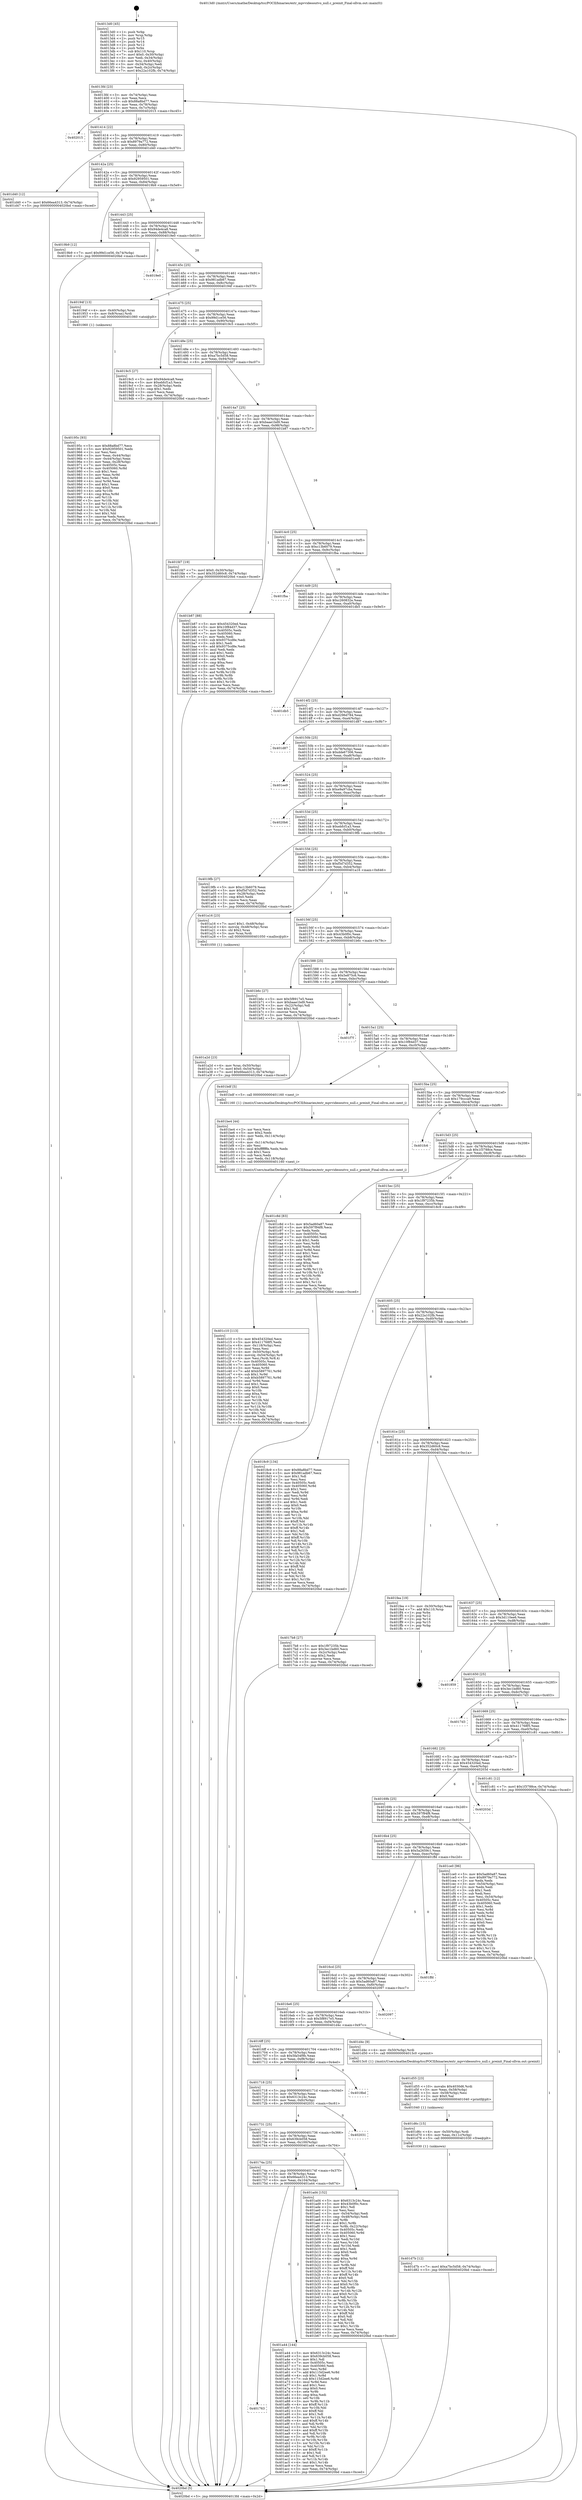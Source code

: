 digraph "0x4013d0" {
  label = "0x4013d0 (/mnt/c/Users/mathe/Desktop/tcc/POCII/binaries/extr_mpvvideooutvo_null.c_preinit_Final-ollvm.out::main(0))"
  labelloc = "t"
  node[shape=record]

  Entry [label="",width=0.3,height=0.3,shape=circle,fillcolor=black,style=filled]
  "0x4013fd" [label="{
     0x4013fd [23]\l
     | [instrs]\l
     &nbsp;&nbsp;0x4013fd \<+3\>: mov -0x74(%rbp),%eax\l
     &nbsp;&nbsp;0x401400 \<+2\>: mov %eax,%ecx\l
     &nbsp;&nbsp;0x401402 \<+6\>: sub $0x88a8bd77,%ecx\l
     &nbsp;&nbsp;0x401408 \<+3\>: mov %eax,-0x78(%rbp)\l
     &nbsp;&nbsp;0x40140b \<+3\>: mov %ecx,-0x7c(%rbp)\l
     &nbsp;&nbsp;0x40140e \<+6\>: je 0000000000402015 \<main+0xc45\>\l
  }"]
  "0x402015" [label="{
     0x402015\l
  }", style=dashed]
  "0x401414" [label="{
     0x401414 [22]\l
     | [instrs]\l
     &nbsp;&nbsp;0x401414 \<+5\>: jmp 0000000000401419 \<main+0x49\>\l
     &nbsp;&nbsp;0x401419 \<+3\>: mov -0x78(%rbp),%eax\l
     &nbsp;&nbsp;0x40141c \<+5\>: sub $0x8979a772,%eax\l
     &nbsp;&nbsp;0x401421 \<+3\>: mov %eax,-0x80(%rbp)\l
     &nbsp;&nbsp;0x401424 \<+6\>: je 0000000000401d40 \<main+0x970\>\l
  }"]
  Exit [label="",width=0.3,height=0.3,shape=circle,fillcolor=black,style=filled,peripheries=2]
  "0x401d40" [label="{
     0x401d40 [12]\l
     | [instrs]\l
     &nbsp;&nbsp;0x401d40 \<+7\>: movl $0x66ea4313,-0x74(%rbp)\l
     &nbsp;&nbsp;0x401d47 \<+5\>: jmp 00000000004020bd \<main+0xced\>\l
  }"]
  "0x40142a" [label="{
     0x40142a [25]\l
     | [instrs]\l
     &nbsp;&nbsp;0x40142a \<+5\>: jmp 000000000040142f \<main+0x5f\>\l
     &nbsp;&nbsp;0x40142f \<+3\>: mov -0x78(%rbp),%eax\l
     &nbsp;&nbsp;0x401432 \<+5\>: sub $0x92959501,%eax\l
     &nbsp;&nbsp;0x401437 \<+6\>: mov %eax,-0x84(%rbp)\l
     &nbsp;&nbsp;0x40143d \<+6\>: je 00000000004019b9 \<main+0x5e9\>\l
  }"]
  "0x401d7b" [label="{
     0x401d7b [12]\l
     | [instrs]\l
     &nbsp;&nbsp;0x401d7b \<+7\>: movl $0xa7bc5d58,-0x74(%rbp)\l
     &nbsp;&nbsp;0x401d82 \<+5\>: jmp 00000000004020bd \<main+0xced\>\l
  }"]
  "0x4019b9" [label="{
     0x4019b9 [12]\l
     | [instrs]\l
     &nbsp;&nbsp;0x4019b9 \<+7\>: movl $0x99d1ce56,-0x74(%rbp)\l
     &nbsp;&nbsp;0x4019c0 \<+5\>: jmp 00000000004020bd \<main+0xced\>\l
  }"]
  "0x401443" [label="{
     0x401443 [25]\l
     | [instrs]\l
     &nbsp;&nbsp;0x401443 \<+5\>: jmp 0000000000401448 \<main+0x78\>\l
     &nbsp;&nbsp;0x401448 \<+3\>: mov -0x78(%rbp),%eax\l
     &nbsp;&nbsp;0x40144b \<+5\>: sub $0x94de4ca8,%eax\l
     &nbsp;&nbsp;0x401450 \<+6\>: mov %eax,-0x88(%rbp)\l
     &nbsp;&nbsp;0x401456 \<+6\>: je 00000000004019e0 \<main+0x610\>\l
  }"]
  "0x401d6c" [label="{
     0x401d6c [15]\l
     | [instrs]\l
     &nbsp;&nbsp;0x401d6c \<+4\>: mov -0x50(%rbp),%rdi\l
     &nbsp;&nbsp;0x401d70 \<+6\>: mov %eax,-0x11c(%rbp)\l
     &nbsp;&nbsp;0x401d76 \<+5\>: call 0000000000401030 \<free@plt\>\l
     | [calls]\l
     &nbsp;&nbsp;0x401030 \{1\} (unknown)\l
  }"]
  "0x4019e0" [label="{
     0x4019e0\l
  }", style=dashed]
  "0x40145c" [label="{
     0x40145c [25]\l
     | [instrs]\l
     &nbsp;&nbsp;0x40145c \<+5\>: jmp 0000000000401461 \<main+0x91\>\l
     &nbsp;&nbsp;0x401461 \<+3\>: mov -0x78(%rbp),%eax\l
     &nbsp;&nbsp;0x401464 \<+5\>: sub $0x981adb67,%eax\l
     &nbsp;&nbsp;0x401469 \<+6\>: mov %eax,-0x8c(%rbp)\l
     &nbsp;&nbsp;0x40146f \<+6\>: je 000000000040194f \<main+0x57f\>\l
  }"]
  "0x401d55" [label="{
     0x401d55 [23]\l
     | [instrs]\l
     &nbsp;&nbsp;0x401d55 \<+10\>: movabs $0x4030d6,%rdi\l
     &nbsp;&nbsp;0x401d5f \<+3\>: mov %eax,-0x58(%rbp)\l
     &nbsp;&nbsp;0x401d62 \<+3\>: mov -0x58(%rbp),%esi\l
     &nbsp;&nbsp;0x401d65 \<+2\>: mov $0x0,%al\l
     &nbsp;&nbsp;0x401d67 \<+5\>: call 0000000000401040 \<printf@plt\>\l
     | [calls]\l
     &nbsp;&nbsp;0x401040 \{1\} (unknown)\l
  }"]
  "0x40194f" [label="{
     0x40194f [13]\l
     | [instrs]\l
     &nbsp;&nbsp;0x40194f \<+4\>: mov -0x40(%rbp),%rax\l
     &nbsp;&nbsp;0x401953 \<+4\>: mov 0x8(%rax),%rdi\l
     &nbsp;&nbsp;0x401957 \<+5\>: call 0000000000401060 \<atoi@plt\>\l
     | [calls]\l
     &nbsp;&nbsp;0x401060 \{1\} (unknown)\l
  }"]
  "0x401475" [label="{
     0x401475 [25]\l
     | [instrs]\l
     &nbsp;&nbsp;0x401475 \<+5\>: jmp 000000000040147a \<main+0xaa\>\l
     &nbsp;&nbsp;0x40147a \<+3\>: mov -0x78(%rbp),%eax\l
     &nbsp;&nbsp;0x40147d \<+5\>: sub $0x99d1ce56,%eax\l
     &nbsp;&nbsp;0x401482 \<+6\>: mov %eax,-0x90(%rbp)\l
     &nbsp;&nbsp;0x401488 \<+6\>: je 00000000004019c5 \<main+0x5f5\>\l
  }"]
  "0x401c10" [label="{
     0x401c10 [113]\l
     | [instrs]\l
     &nbsp;&nbsp;0x401c10 \<+5\>: mov $0x454320ed,%ecx\l
     &nbsp;&nbsp;0x401c15 \<+5\>: mov $0x411768f5,%edx\l
     &nbsp;&nbsp;0x401c1a \<+6\>: mov -0x118(%rbp),%esi\l
     &nbsp;&nbsp;0x401c20 \<+3\>: imul %eax,%esi\l
     &nbsp;&nbsp;0x401c23 \<+4\>: mov -0x50(%rbp),%rdi\l
     &nbsp;&nbsp;0x401c27 \<+4\>: movslq -0x54(%rbp),%r8\l
     &nbsp;&nbsp;0x401c2b \<+4\>: mov %esi,(%rdi,%r8,4)\l
     &nbsp;&nbsp;0x401c2f \<+7\>: mov 0x40505c,%eax\l
     &nbsp;&nbsp;0x401c36 \<+7\>: mov 0x405060,%esi\l
     &nbsp;&nbsp;0x401c3d \<+3\>: mov %eax,%r9d\l
     &nbsp;&nbsp;0x401c40 \<+7\>: add $0xb5897761,%r9d\l
     &nbsp;&nbsp;0x401c47 \<+4\>: sub $0x1,%r9d\l
     &nbsp;&nbsp;0x401c4b \<+7\>: sub $0xb5897761,%r9d\l
     &nbsp;&nbsp;0x401c52 \<+4\>: imul %r9d,%eax\l
     &nbsp;&nbsp;0x401c56 \<+3\>: and $0x1,%eax\l
     &nbsp;&nbsp;0x401c59 \<+3\>: cmp $0x0,%eax\l
     &nbsp;&nbsp;0x401c5c \<+4\>: sete %r10b\l
     &nbsp;&nbsp;0x401c60 \<+3\>: cmp $0xa,%esi\l
     &nbsp;&nbsp;0x401c63 \<+4\>: setl %r11b\l
     &nbsp;&nbsp;0x401c67 \<+3\>: mov %r10b,%bl\l
     &nbsp;&nbsp;0x401c6a \<+3\>: and %r11b,%bl\l
     &nbsp;&nbsp;0x401c6d \<+3\>: xor %r11b,%r10b\l
     &nbsp;&nbsp;0x401c70 \<+3\>: or %r10b,%bl\l
     &nbsp;&nbsp;0x401c73 \<+3\>: test $0x1,%bl\l
     &nbsp;&nbsp;0x401c76 \<+3\>: cmovne %edx,%ecx\l
     &nbsp;&nbsp;0x401c79 \<+3\>: mov %ecx,-0x74(%rbp)\l
     &nbsp;&nbsp;0x401c7c \<+5\>: jmp 00000000004020bd \<main+0xced\>\l
  }"]
  "0x4019c5" [label="{
     0x4019c5 [27]\l
     | [instrs]\l
     &nbsp;&nbsp;0x4019c5 \<+5\>: mov $0x94de4ca8,%eax\l
     &nbsp;&nbsp;0x4019ca \<+5\>: mov $0xebfcf1a3,%ecx\l
     &nbsp;&nbsp;0x4019cf \<+3\>: mov -0x28(%rbp),%edx\l
     &nbsp;&nbsp;0x4019d2 \<+3\>: cmp $0x1,%edx\l
     &nbsp;&nbsp;0x4019d5 \<+3\>: cmovl %ecx,%eax\l
     &nbsp;&nbsp;0x4019d8 \<+3\>: mov %eax,-0x74(%rbp)\l
     &nbsp;&nbsp;0x4019db \<+5\>: jmp 00000000004020bd \<main+0xced\>\l
  }"]
  "0x40148e" [label="{
     0x40148e [25]\l
     | [instrs]\l
     &nbsp;&nbsp;0x40148e \<+5\>: jmp 0000000000401493 \<main+0xc3\>\l
     &nbsp;&nbsp;0x401493 \<+3\>: mov -0x78(%rbp),%eax\l
     &nbsp;&nbsp;0x401496 \<+5\>: sub $0xa7bc5d58,%eax\l
     &nbsp;&nbsp;0x40149b \<+6\>: mov %eax,-0x94(%rbp)\l
     &nbsp;&nbsp;0x4014a1 \<+6\>: je 0000000000401fd7 \<main+0xc07\>\l
  }"]
  "0x401be4" [label="{
     0x401be4 [44]\l
     | [instrs]\l
     &nbsp;&nbsp;0x401be4 \<+2\>: xor %ecx,%ecx\l
     &nbsp;&nbsp;0x401be6 \<+5\>: mov $0x2,%edx\l
     &nbsp;&nbsp;0x401beb \<+6\>: mov %edx,-0x114(%rbp)\l
     &nbsp;&nbsp;0x401bf1 \<+1\>: cltd\l
     &nbsp;&nbsp;0x401bf2 \<+6\>: mov -0x114(%rbp),%esi\l
     &nbsp;&nbsp;0x401bf8 \<+2\>: idiv %esi\l
     &nbsp;&nbsp;0x401bfa \<+6\>: imul $0xfffffffe,%edx,%edx\l
     &nbsp;&nbsp;0x401c00 \<+3\>: sub $0x1,%ecx\l
     &nbsp;&nbsp;0x401c03 \<+2\>: sub %ecx,%edx\l
     &nbsp;&nbsp;0x401c05 \<+6\>: mov %edx,-0x118(%rbp)\l
     &nbsp;&nbsp;0x401c0b \<+5\>: call 0000000000401160 \<next_i\>\l
     | [calls]\l
     &nbsp;&nbsp;0x401160 \{1\} (/mnt/c/Users/mathe/Desktop/tcc/POCII/binaries/extr_mpvvideooutvo_null.c_preinit_Final-ollvm.out::next_i)\l
  }"]
  "0x401fd7" [label="{
     0x401fd7 [19]\l
     | [instrs]\l
     &nbsp;&nbsp;0x401fd7 \<+7\>: movl $0x0,-0x30(%rbp)\l
     &nbsp;&nbsp;0x401fde \<+7\>: movl $0x352d60c8,-0x74(%rbp)\l
     &nbsp;&nbsp;0x401fe5 \<+5\>: jmp 00000000004020bd \<main+0xced\>\l
  }"]
  "0x4014a7" [label="{
     0x4014a7 [25]\l
     | [instrs]\l
     &nbsp;&nbsp;0x4014a7 \<+5\>: jmp 00000000004014ac \<main+0xdc\>\l
     &nbsp;&nbsp;0x4014ac \<+3\>: mov -0x78(%rbp),%eax\l
     &nbsp;&nbsp;0x4014af \<+5\>: sub $0xbaae1bd9,%eax\l
     &nbsp;&nbsp;0x4014b4 \<+6\>: mov %eax,-0x98(%rbp)\l
     &nbsp;&nbsp;0x4014ba \<+6\>: je 0000000000401b87 \<main+0x7b7\>\l
  }"]
  "0x401763" [label="{
     0x401763\l
  }", style=dashed]
  "0x401b87" [label="{
     0x401b87 [88]\l
     | [instrs]\l
     &nbsp;&nbsp;0x401b87 \<+5\>: mov $0x454320ed,%eax\l
     &nbsp;&nbsp;0x401b8c \<+5\>: mov $0x10f84d37,%ecx\l
     &nbsp;&nbsp;0x401b91 \<+7\>: mov 0x40505c,%edx\l
     &nbsp;&nbsp;0x401b98 \<+7\>: mov 0x405060,%esi\l
     &nbsp;&nbsp;0x401b9f \<+2\>: mov %edx,%edi\l
     &nbsp;&nbsp;0x401ba1 \<+6\>: sub $0x9375cd8e,%edi\l
     &nbsp;&nbsp;0x401ba7 \<+3\>: sub $0x1,%edi\l
     &nbsp;&nbsp;0x401baa \<+6\>: add $0x9375cd8e,%edi\l
     &nbsp;&nbsp;0x401bb0 \<+3\>: imul %edi,%edx\l
     &nbsp;&nbsp;0x401bb3 \<+3\>: and $0x1,%edx\l
     &nbsp;&nbsp;0x401bb6 \<+3\>: cmp $0x0,%edx\l
     &nbsp;&nbsp;0x401bb9 \<+4\>: sete %r8b\l
     &nbsp;&nbsp;0x401bbd \<+3\>: cmp $0xa,%esi\l
     &nbsp;&nbsp;0x401bc0 \<+4\>: setl %r9b\l
     &nbsp;&nbsp;0x401bc4 \<+3\>: mov %r8b,%r10b\l
     &nbsp;&nbsp;0x401bc7 \<+3\>: and %r9b,%r10b\l
     &nbsp;&nbsp;0x401bca \<+3\>: xor %r9b,%r8b\l
     &nbsp;&nbsp;0x401bcd \<+3\>: or %r8b,%r10b\l
     &nbsp;&nbsp;0x401bd0 \<+4\>: test $0x1,%r10b\l
     &nbsp;&nbsp;0x401bd4 \<+3\>: cmovne %ecx,%eax\l
     &nbsp;&nbsp;0x401bd7 \<+3\>: mov %eax,-0x74(%rbp)\l
     &nbsp;&nbsp;0x401bda \<+5\>: jmp 00000000004020bd \<main+0xced\>\l
  }"]
  "0x4014c0" [label="{
     0x4014c0 [25]\l
     | [instrs]\l
     &nbsp;&nbsp;0x4014c0 \<+5\>: jmp 00000000004014c5 \<main+0xf5\>\l
     &nbsp;&nbsp;0x4014c5 \<+3\>: mov -0x78(%rbp),%eax\l
     &nbsp;&nbsp;0x4014c8 \<+5\>: sub $0xc13b6079,%eax\l
     &nbsp;&nbsp;0x4014cd \<+6\>: mov %eax,-0x9c(%rbp)\l
     &nbsp;&nbsp;0x4014d3 \<+6\>: je 0000000000401fba \<main+0xbea\>\l
  }"]
  "0x401a44" [label="{
     0x401a44 [144]\l
     | [instrs]\l
     &nbsp;&nbsp;0x401a44 \<+5\>: mov $0x6313c24c,%eax\l
     &nbsp;&nbsp;0x401a49 \<+5\>: mov $0x639cb058,%ecx\l
     &nbsp;&nbsp;0x401a4e \<+2\>: mov $0x1,%dl\l
     &nbsp;&nbsp;0x401a50 \<+7\>: mov 0x40505c,%esi\l
     &nbsp;&nbsp;0x401a57 \<+7\>: mov 0x405060,%edi\l
     &nbsp;&nbsp;0x401a5e \<+3\>: mov %esi,%r8d\l
     &nbsp;&nbsp;0x401a61 \<+7\>: add $0x115d2ee6,%r8d\l
     &nbsp;&nbsp;0x401a68 \<+4\>: sub $0x1,%r8d\l
     &nbsp;&nbsp;0x401a6c \<+7\>: sub $0x115d2ee6,%r8d\l
     &nbsp;&nbsp;0x401a73 \<+4\>: imul %r8d,%esi\l
     &nbsp;&nbsp;0x401a77 \<+3\>: and $0x1,%esi\l
     &nbsp;&nbsp;0x401a7a \<+3\>: cmp $0x0,%esi\l
     &nbsp;&nbsp;0x401a7d \<+4\>: sete %r9b\l
     &nbsp;&nbsp;0x401a81 \<+3\>: cmp $0xa,%edi\l
     &nbsp;&nbsp;0x401a84 \<+4\>: setl %r10b\l
     &nbsp;&nbsp;0x401a88 \<+3\>: mov %r9b,%r11b\l
     &nbsp;&nbsp;0x401a8b \<+4\>: xor $0xff,%r11b\l
     &nbsp;&nbsp;0x401a8f \<+3\>: mov %r10b,%bl\l
     &nbsp;&nbsp;0x401a92 \<+3\>: xor $0xff,%bl\l
     &nbsp;&nbsp;0x401a95 \<+3\>: xor $0x1,%dl\l
     &nbsp;&nbsp;0x401a98 \<+3\>: mov %r11b,%r14b\l
     &nbsp;&nbsp;0x401a9b \<+4\>: and $0xff,%r14b\l
     &nbsp;&nbsp;0x401a9f \<+3\>: and %dl,%r9b\l
     &nbsp;&nbsp;0x401aa2 \<+3\>: mov %bl,%r15b\l
     &nbsp;&nbsp;0x401aa5 \<+4\>: and $0xff,%r15b\l
     &nbsp;&nbsp;0x401aa9 \<+3\>: and %dl,%r10b\l
     &nbsp;&nbsp;0x401aac \<+3\>: or %r9b,%r14b\l
     &nbsp;&nbsp;0x401aaf \<+3\>: or %r10b,%r15b\l
     &nbsp;&nbsp;0x401ab2 \<+3\>: xor %r15b,%r14b\l
     &nbsp;&nbsp;0x401ab5 \<+3\>: or %bl,%r11b\l
     &nbsp;&nbsp;0x401ab8 \<+4\>: xor $0xff,%r11b\l
     &nbsp;&nbsp;0x401abc \<+3\>: or $0x1,%dl\l
     &nbsp;&nbsp;0x401abf \<+3\>: and %dl,%r11b\l
     &nbsp;&nbsp;0x401ac2 \<+3\>: or %r11b,%r14b\l
     &nbsp;&nbsp;0x401ac5 \<+4\>: test $0x1,%r14b\l
     &nbsp;&nbsp;0x401ac9 \<+3\>: cmovne %ecx,%eax\l
     &nbsp;&nbsp;0x401acc \<+3\>: mov %eax,-0x74(%rbp)\l
     &nbsp;&nbsp;0x401acf \<+5\>: jmp 00000000004020bd \<main+0xced\>\l
  }"]
  "0x401fba" [label="{
     0x401fba\l
  }", style=dashed]
  "0x4014d9" [label="{
     0x4014d9 [25]\l
     | [instrs]\l
     &nbsp;&nbsp;0x4014d9 \<+5\>: jmp 00000000004014de \<main+0x10e\>\l
     &nbsp;&nbsp;0x4014de \<+3\>: mov -0x78(%rbp),%eax\l
     &nbsp;&nbsp;0x4014e1 \<+5\>: sub $0xc260832e,%eax\l
     &nbsp;&nbsp;0x4014e6 \<+6\>: mov %eax,-0xa0(%rbp)\l
     &nbsp;&nbsp;0x4014ec \<+6\>: je 0000000000401db5 \<main+0x9e5\>\l
  }"]
  "0x40174a" [label="{
     0x40174a [25]\l
     | [instrs]\l
     &nbsp;&nbsp;0x40174a \<+5\>: jmp 000000000040174f \<main+0x37f\>\l
     &nbsp;&nbsp;0x40174f \<+3\>: mov -0x78(%rbp),%eax\l
     &nbsp;&nbsp;0x401752 \<+5\>: sub $0x66ea4313,%eax\l
     &nbsp;&nbsp;0x401757 \<+6\>: mov %eax,-0x104(%rbp)\l
     &nbsp;&nbsp;0x40175d \<+6\>: je 0000000000401a44 \<main+0x674\>\l
  }"]
  "0x401db5" [label="{
     0x401db5\l
  }", style=dashed]
  "0x4014f2" [label="{
     0x4014f2 [25]\l
     | [instrs]\l
     &nbsp;&nbsp;0x4014f2 \<+5\>: jmp 00000000004014f7 \<main+0x127\>\l
     &nbsp;&nbsp;0x4014f7 \<+3\>: mov -0x78(%rbp),%eax\l
     &nbsp;&nbsp;0x4014fa \<+5\>: sub $0xd296d784,%eax\l
     &nbsp;&nbsp;0x4014ff \<+6\>: mov %eax,-0xa4(%rbp)\l
     &nbsp;&nbsp;0x401505 \<+6\>: je 0000000000401d87 \<main+0x9b7\>\l
  }"]
  "0x401ad4" [label="{
     0x401ad4 [152]\l
     | [instrs]\l
     &nbsp;&nbsp;0x401ad4 \<+5\>: mov $0x6313c24c,%eax\l
     &nbsp;&nbsp;0x401ad9 \<+5\>: mov $0x43b0f0c,%ecx\l
     &nbsp;&nbsp;0x401ade \<+2\>: mov $0x1,%dl\l
     &nbsp;&nbsp;0x401ae0 \<+2\>: xor %esi,%esi\l
     &nbsp;&nbsp;0x401ae2 \<+3\>: mov -0x54(%rbp),%edi\l
     &nbsp;&nbsp;0x401ae5 \<+3\>: cmp -0x48(%rbp),%edi\l
     &nbsp;&nbsp;0x401ae8 \<+4\>: setl %r8b\l
     &nbsp;&nbsp;0x401aec \<+4\>: and $0x1,%r8b\l
     &nbsp;&nbsp;0x401af0 \<+4\>: mov %r8b,-0x22(%rbp)\l
     &nbsp;&nbsp;0x401af4 \<+7\>: mov 0x40505c,%edi\l
     &nbsp;&nbsp;0x401afb \<+8\>: mov 0x405060,%r9d\l
     &nbsp;&nbsp;0x401b03 \<+3\>: sub $0x1,%esi\l
     &nbsp;&nbsp;0x401b06 \<+3\>: mov %edi,%r10d\l
     &nbsp;&nbsp;0x401b09 \<+3\>: add %esi,%r10d\l
     &nbsp;&nbsp;0x401b0c \<+4\>: imul %r10d,%edi\l
     &nbsp;&nbsp;0x401b10 \<+3\>: and $0x1,%edi\l
     &nbsp;&nbsp;0x401b13 \<+3\>: cmp $0x0,%edi\l
     &nbsp;&nbsp;0x401b16 \<+4\>: sete %r8b\l
     &nbsp;&nbsp;0x401b1a \<+4\>: cmp $0xa,%r9d\l
     &nbsp;&nbsp;0x401b1e \<+4\>: setl %r11b\l
     &nbsp;&nbsp;0x401b22 \<+3\>: mov %r8b,%bl\l
     &nbsp;&nbsp;0x401b25 \<+3\>: xor $0xff,%bl\l
     &nbsp;&nbsp;0x401b28 \<+3\>: mov %r11b,%r14b\l
     &nbsp;&nbsp;0x401b2b \<+4\>: xor $0xff,%r14b\l
     &nbsp;&nbsp;0x401b2f \<+3\>: xor $0x0,%dl\l
     &nbsp;&nbsp;0x401b32 \<+3\>: mov %bl,%r15b\l
     &nbsp;&nbsp;0x401b35 \<+4\>: and $0x0,%r15b\l
     &nbsp;&nbsp;0x401b39 \<+3\>: and %dl,%r8b\l
     &nbsp;&nbsp;0x401b3c \<+3\>: mov %r14b,%r12b\l
     &nbsp;&nbsp;0x401b3f \<+4\>: and $0x0,%r12b\l
     &nbsp;&nbsp;0x401b43 \<+3\>: and %dl,%r11b\l
     &nbsp;&nbsp;0x401b46 \<+3\>: or %r8b,%r15b\l
     &nbsp;&nbsp;0x401b49 \<+3\>: or %r11b,%r12b\l
     &nbsp;&nbsp;0x401b4c \<+3\>: xor %r12b,%r15b\l
     &nbsp;&nbsp;0x401b4f \<+3\>: or %r14b,%bl\l
     &nbsp;&nbsp;0x401b52 \<+3\>: xor $0xff,%bl\l
     &nbsp;&nbsp;0x401b55 \<+3\>: or $0x0,%dl\l
     &nbsp;&nbsp;0x401b58 \<+2\>: and %dl,%bl\l
     &nbsp;&nbsp;0x401b5a \<+3\>: or %bl,%r15b\l
     &nbsp;&nbsp;0x401b5d \<+4\>: test $0x1,%r15b\l
     &nbsp;&nbsp;0x401b61 \<+3\>: cmovne %ecx,%eax\l
     &nbsp;&nbsp;0x401b64 \<+3\>: mov %eax,-0x74(%rbp)\l
     &nbsp;&nbsp;0x401b67 \<+5\>: jmp 00000000004020bd \<main+0xced\>\l
  }"]
  "0x401d87" [label="{
     0x401d87\l
  }", style=dashed]
  "0x40150b" [label="{
     0x40150b [25]\l
     | [instrs]\l
     &nbsp;&nbsp;0x40150b \<+5\>: jmp 0000000000401510 \<main+0x140\>\l
     &nbsp;&nbsp;0x401510 \<+3\>: mov -0x78(%rbp),%eax\l
     &nbsp;&nbsp;0x401513 \<+5\>: sub $0xdde67306,%eax\l
     &nbsp;&nbsp;0x401518 \<+6\>: mov %eax,-0xa8(%rbp)\l
     &nbsp;&nbsp;0x40151e \<+6\>: je 0000000000401ee9 \<main+0xb19\>\l
  }"]
  "0x401731" [label="{
     0x401731 [25]\l
     | [instrs]\l
     &nbsp;&nbsp;0x401731 \<+5\>: jmp 0000000000401736 \<main+0x366\>\l
     &nbsp;&nbsp;0x401736 \<+3\>: mov -0x78(%rbp),%eax\l
     &nbsp;&nbsp;0x401739 \<+5\>: sub $0x639cb058,%eax\l
     &nbsp;&nbsp;0x40173e \<+6\>: mov %eax,-0x100(%rbp)\l
     &nbsp;&nbsp;0x401744 \<+6\>: je 0000000000401ad4 \<main+0x704\>\l
  }"]
  "0x401ee9" [label="{
     0x401ee9\l
  }", style=dashed]
  "0x401524" [label="{
     0x401524 [25]\l
     | [instrs]\l
     &nbsp;&nbsp;0x401524 \<+5\>: jmp 0000000000401529 \<main+0x159\>\l
     &nbsp;&nbsp;0x401529 \<+3\>: mov -0x78(%rbp),%eax\l
     &nbsp;&nbsp;0x40152c \<+5\>: sub $0xe9a97cba,%eax\l
     &nbsp;&nbsp;0x401531 \<+6\>: mov %eax,-0xac(%rbp)\l
     &nbsp;&nbsp;0x401537 \<+6\>: je 00000000004020b6 \<main+0xce6\>\l
  }"]
  "0x402031" [label="{
     0x402031\l
  }", style=dashed]
  "0x4020b6" [label="{
     0x4020b6\l
  }", style=dashed]
  "0x40153d" [label="{
     0x40153d [25]\l
     | [instrs]\l
     &nbsp;&nbsp;0x40153d \<+5\>: jmp 0000000000401542 \<main+0x172\>\l
     &nbsp;&nbsp;0x401542 \<+3\>: mov -0x78(%rbp),%eax\l
     &nbsp;&nbsp;0x401545 \<+5\>: sub $0xebfcf1a3,%eax\l
     &nbsp;&nbsp;0x40154a \<+6\>: mov %eax,-0xb0(%rbp)\l
     &nbsp;&nbsp;0x401550 \<+6\>: je 00000000004019fb \<main+0x62b\>\l
  }"]
  "0x401718" [label="{
     0x401718 [25]\l
     | [instrs]\l
     &nbsp;&nbsp;0x401718 \<+5\>: jmp 000000000040171d \<main+0x34d\>\l
     &nbsp;&nbsp;0x40171d \<+3\>: mov -0x78(%rbp),%eax\l
     &nbsp;&nbsp;0x401720 \<+5\>: sub $0x6313c24c,%eax\l
     &nbsp;&nbsp;0x401725 \<+6\>: mov %eax,-0xfc(%rbp)\l
     &nbsp;&nbsp;0x40172b \<+6\>: je 0000000000402031 \<main+0xc61\>\l
  }"]
  "0x4019fb" [label="{
     0x4019fb [27]\l
     | [instrs]\l
     &nbsp;&nbsp;0x4019fb \<+5\>: mov $0xc13b6079,%eax\l
     &nbsp;&nbsp;0x401a00 \<+5\>: mov $0xf5d7d352,%ecx\l
     &nbsp;&nbsp;0x401a05 \<+3\>: mov -0x28(%rbp),%edx\l
     &nbsp;&nbsp;0x401a08 \<+3\>: cmp $0x0,%edx\l
     &nbsp;&nbsp;0x401a0b \<+3\>: cmove %ecx,%eax\l
     &nbsp;&nbsp;0x401a0e \<+3\>: mov %eax,-0x74(%rbp)\l
     &nbsp;&nbsp;0x401a11 \<+5\>: jmp 00000000004020bd \<main+0xced\>\l
  }"]
  "0x401556" [label="{
     0x401556 [25]\l
     | [instrs]\l
     &nbsp;&nbsp;0x401556 \<+5\>: jmp 000000000040155b \<main+0x18b\>\l
     &nbsp;&nbsp;0x40155b \<+3\>: mov -0x78(%rbp),%eax\l
     &nbsp;&nbsp;0x40155e \<+5\>: sub $0xf5d7d352,%eax\l
     &nbsp;&nbsp;0x401563 \<+6\>: mov %eax,-0xb4(%rbp)\l
     &nbsp;&nbsp;0x401569 \<+6\>: je 0000000000401a16 \<main+0x646\>\l
  }"]
  "0x4018bd" [label="{
     0x4018bd\l
  }", style=dashed]
  "0x401a16" [label="{
     0x401a16 [23]\l
     | [instrs]\l
     &nbsp;&nbsp;0x401a16 \<+7\>: movl $0x1,-0x48(%rbp)\l
     &nbsp;&nbsp;0x401a1d \<+4\>: movslq -0x48(%rbp),%rax\l
     &nbsp;&nbsp;0x401a21 \<+4\>: shl $0x2,%rax\l
     &nbsp;&nbsp;0x401a25 \<+3\>: mov %rax,%rdi\l
     &nbsp;&nbsp;0x401a28 \<+5\>: call 0000000000401050 \<malloc@plt\>\l
     | [calls]\l
     &nbsp;&nbsp;0x401050 \{1\} (unknown)\l
  }"]
  "0x40156f" [label="{
     0x40156f [25]\l
     | [instrs]\l
     &nbsp;&nbsp;0x40156f \<+5\>: jmp 0000000000401574 \<main+0x1a4\>\l
     &nbsp;&nbsp;0x401574 \<+3\>: mov -0x78(%rbp),%eax\l
     &nbsp;&nbsp;0x401577 \<+5\>: sub $0x43b0f0c,%eax\l
     &nbsp;&nbsp;0x40157c \<+6\>: mov %eax,-0xb8(%rbp)\l
     &nbsp;&nbsp;0x401582 \<+6\>: je 0000000000401b6c \<main+0x79c\>\l
  }"]
  "0x4016ff" [label="{
     0x4016ff [25]\l
     | [instrs]\l
     &nbsp;&nbsp;0x4016ff \<+5\>: jmp 0000000000401704 \<main+0x334\>\l
     &nbsp;&nbsp;0x401704 \<+3\>: mov -0x78(%rbp),%eax\l
     &nbsp;&nbsp;0x401707 \<+5\>: sub $0x5fa54f9b,%eax\l
     &nbsp;&nbsp;0x40170c \<+6\>: mov %eax,-0xf8(%rbp)\l
     &nbsp;&nbsp;0x401712 \<+6\>: je 00000000004018bd \<main+0x4ed\>\l
  }"]
  "0x401b6c" [label="{
     0x401b6c [27]\l
     | [instrs]\l
     &nbsp;&nbsp;0x401b6c \<+5\>: mov $0x5f8917e5,%eax\l
     &nbsp;&nbsp;0x401b71 \<+5\>: mov $0xbaae1bd9,%ecx\l
     &nbsp;&nbsp;0x401b76 \<+3\>: mov -0x22(%rbp),%dl\l
     &nbsp;&nbsp;0x401b79 \<+3\>: test $0x1,%dl\l
     &nbsp;&nbsp;0x401b7c \<+3\>: cmovne %ecx,%eax\l
     &nbsp;&nbsp;0x401b7f \<+3\>: mov %eax,-0x74(%rbp)\l
     &nbsp;&nbsp;0x401b82 \<+5\>: jmp 00000000004020bd \<main+0xced\>\l
  }"]
  "0x401588" [label="{
     0x401588 [25]\l
     | [instrs]\l
     &nbsp;&nbsp;0x401588 \<+5\>: jmp 000000000040158d \<main+0x1bd\>\l
     &nbsp;&nbsp;0x40158d \<+3\>: mov -0x78(%rbp),%eax\l
     &nbsp;&nbsp;0x401590 \<+5\>: sub $0x5e875c6,%eax\l
     &nbsp;&nbsp;0x401595 \<+6\>: mov %eax,-0xbc(%rbp)\l
     &nbsp;&nbsp;0x40159b \<+6\>: je 0000000000401f7f \<main+0xbaf\>\l
  }"]
  "0x401d4c" [label="{
     0x401d4c [9]\l
     | [instrs]\l
     &nbsp;&nbsp;0x401d4c \<+4\>: mov -0x50(%rbp),%rdi\l
     &nbsp;&nbsp;0x401d50 \<+5\>: call 00000000004013c0 \<preinit\>\l
     | [calls]\l
     &nbsp;&nbsp;0x4013c0 \{1\} (/mnt/c/Users/mathe/Desktop/tcc/POCII/binaries/extr_mpvvideooutvo_null.c_preinit_Final-ollvm.out::preinit)\l
  }"]
  "0x401f7f" [label="{
     0x401f7f\l
  }", style=dashed]
  "0x4015a1" [label="{
     0x4015a1 [25]\l
     | [instrs]\l
     &nbsp;&nbsp;0x4015a1 \<+5\>: jmp 00000000004015a6 \<main+0x1d6\>\l
     &nbsp;&nbsp;0x4015a6 \<+3\>: mov -0x78(%rbp),%eax\l
     &nbsp;&nbsp;0x4015a9 \<+5\>: sub $0x10f84d37,%eax\l
     &nbsp;&nbsp;0x4015ae \<+6\>: mov %eax,-0xc0(%rbp)\l
     &nbsp;&nbsp;0x4015b4 \<+6\>: je 0000000000401bdf \<main+0x80f\>\l
  }"]
  "0x4016e6" [label="{
     0x4016e6 [25]\l
     | [instrs]\l
     &nbsp;&nbsp;0x4016e6 \<+5\>: jmp 00000000004016eb \<main+0x31b\>\l
     &nbsp;&nbsp;0x4016eb \<+3\>: mov -0x78(%rbp),%eax\l
     &nbsp;&nbsp;0x4016ee \<+5\>: sub $0x5f8917e5,%eax\l
     &nbsp;&nbsp;0x4016f3 \<+6\>: mov %eax,-0xf4(%rbp)\l
     &nbsp;&nbsp;0x4016f9 \<+6\>: je 0000000000401d4c \<main+0x97c\>\l
  }"]
  "0x401bdf" [label="{
     0x401bdf [5]\l
     | [instrs]\l
     &nbsp;&nbsp;0x401bdf \<+5\>: call 0000000000401160 \<next_i\>\l
     | [calls]\l
     &nbsp;&nbsp;0x401160 \{1\} (/mnt/c/Users/mathe/Desktop/tcc/POCII/binaries/extr_mpvvideooutvo_null.c_preinit_Final-ollvm.out::next_i)\l
  }"]
  "0x4015ba" [label="{
     0x4015ba [25]\l
     | [instrs]\l
     &nbsp;&nbsp;0x4015ba \<+5\>: jmp 00000000004015bf \<main+0x1ef\>\l
     &nbsp;&nbsp;0x4015bf \<+3\>: mov -0x78(%rbp),%eax\l
     &nbsp;&nbsp;0x4015c2 \<+5\>: sub $0x179ccca9,%eax\l
     &nbsp;&nbsp;0x4015c7 \<+6\>: mov %eax,-0xc4(%rbp)\l
     &nbsp;&nbsp;0x4015cd \<+6\>: je 0000000000401fc6 \<main+0xbf6\>\l
  }"]
  "0x402097" [label="{
     0x402097\l
  }", style=dashed]
  "0x401fc6" [label="{
     0x401fc6\l
  }", style=dashed]
  "0x4015d3" [label="{
     0x4015d3 [25]\l
     | [instrs]\l
     &nbsp;&nbsp;0x4015d3 \<+5\>: jmp 00000000004015d8 \<main+0x208\>\l
     &nbsp;&nbsp;0x4015d8 \<+3\>: mov -0x78(%rbp),%eax\l
     &nbsp;&nbsp;0x4015db \<+5\>: sub $0x1f3788ce,%eax\l
     &nbsp;&nbsp;0x4015e0 \<+6\>: mov %eax,-0xc8(%rbp)\l
     &nbsp;&nbsp;0x4015e6 \<+6\>: je 0000000000401c8d \<main+0x8bd\>\l
  }"]
  "0x4016cd" [label="{
     0x4016cd [25]\l
     | [instrs]\l
     &nbsp;&nbsp;0x4016cd \<+5\>: jmp 00000000004016d2 \<main+0x302\>\l
     &nbsp;&nbsp;0x4016d2 \<+3\>: mov -0x78(%rbp),%eax\l
     &nbsp;&nbsp;0x4016d5 \<+5\>: sub $0x5ad60a87,%eax\l
     &nbsp;&nbsp;0x4016da \<+6\>: mov %eax,-0xf0(%rbp)\l
     &nbsp;&nbsp;0x4016e0 \<+6\>: je 0000000000402097 \<main+0xcc7\>\l
  }"]
  "0x401c8d" [label="{
     0x401c8d [83]\l
     | [instrs]\l
     &nbsp;&nbsp;0x401c8d \<+5\>: mov $0x5ad60a87,%eax\l
     &nbsp;&nbsp;0x401c92 \<+5\>: mov $0x597f94f8,%ecx\l
     &nbsp;&nbsp;0x401c97 \<+2\>: xor %edx,%edx\l
     &nbsp;&nbsp;0x401c99 \<+7\>: mov 0x40505c,%esi\l
     &nbsp;&nbsp;0x401ca0 \<+7\>: mov 0x405060,%edi\l
     &nbsp;&nbsp;0x401ca7 \<+3\>: sub $0x1,%edx\l
     &nbsp;&nbsp;0x401caa \<+3\>: mov %esi,%r8d\l
     &nbsp;&nbsp;0x401cad \<+3\>: add %edx,%r8d\l
     &nbsp;&nbsp;0x401cb0 \<+4\>: imul %r8d,%esi\l
     &nbsp;&nbsp;0x401cb4 \<+3\>: and $0x1,%esi\l
     &nbsp;&nbsp;0x401cb7 \<+3\>: cmp $0x0,%esi\l
     &nbsp;&nbsp;0x401cba \<+4\>: sete %r9b\l
     &nbsp;&nbsp;0x401cbe \<+3\>: cmp $0xa,%edi\l
     &nbsp;&nbsp;0x401cc1 \<+4\>: setl %r10b\l
     &nbsp;&nbsp;0x401cc5 \<+3\>: mov %r9b,%r11b\l
     &nbsp;&nbsp;0x401cc8 \<+3\>: and %r10b,%r11b\l
     &nbsp;&nbsp;0x401ccb \<+3\>: xor %r10b,%r9b\l
     &nbsp;&nbsp;0x401cce \<+3\>: or %r9b,%r11b\l
     &nbsp;&nbsp;0x401cd1 \<+4\>: test $0x1,%r11b\l
     &nbsp;&nbsp;0x401cd5 \<+3\>: cmovne %ecx,%eax\l
     &nbsp;&nbsp;0x401cd8 \<+3\>: mov %eax,-0x74(%rbp)\l
     &nbsp;&nbsp;0x401cdb \<+5\>: jmp 00000000004020bd \<main+0xced\>\l
  }"]
  "0x4015ec" [label="{
     0x4015ec [25]\l
     | [instrs]\l
     &nbsp;&nbsp;0x4015ec \<+5\>: jmp 00000000004015f1 \<main+0x221\>\l
     &nbsp;&nbsp;0x4015f1 \<+3\>: mov -0x78(%rbp),%eax\l
     &nbsp;&nbsp;0x4015f4 \<+5\>: sub $0x1f97235b,%eax\l
     &nbsp;&nbsp;0x4015f9 \<+6\>: mov %eax,-0xcc(%rbp)\l
     &nbsp;&nbsp;0x4015ff \<+6\>: je 00000000004018c9 \<main+0x4f9\>\l
  }"]
  "0x401ffd" [label="{
     0x401ffd\l
  }", style=dashed]
  "0x4018c9" [label="{
     0x4018c9 [134]\l
     | [instrs]\l
     &nbsp;&nbsp;0x4018c9 \<+5\>: mov $0x88a8bd77,%eax\l
     &nbsp;&nbsp;0x4018ce \<+5\>: mov $0x981adb67,%ecx\l
     &nbsp;&nbsp;0x4018d3 \<+2\>: mov $0x1,%dl\l
     &nbsp;&nbsp;0x4018d5 \<+2\>: xor %esi,%esi\l
     &nbsp;&nbsp;0x4018d7 \<+7\>: mov 0x40505c,%edi\l
     &nbsp;&nbsp;0x4018de \<+8\>: mov 0x405060,%r8d\l
     &nbsp;&nbsp;0x4018e6 \<+3\>: sub $0x1,%esi\l
     &nbsp;&nbsp;0x4018e9 \<+3\>: mov %edi,%r9d\l
     &nbsp;&nbsp;0x4018ec \<+3\>: add %esi,%r9d\l
     &nbsp;&nbsp;0x4018ef \<+4\>: imul %r9d,%edi\l
     &nbsp;&nbsp;0x4018f3 \<+3\>: and $0x1,%edi\l
     &nbsp;&nbsp;0x4018f6 \<+3\>: cmp $0x0,%edi\l
     &nbsp;&nbsp;0x4018f9 \<+4\>: sete %r10b\l
     &nbsp;&nbsp;0x4018fd \<+4\>: cmp $0xa,%r8d\l
     &nbsp;&nbsp;0x401901 \<+4\>: setl %r11b\l
     &nbsp;&nbsp;0x401905 \<+3\>: mov %r10b,%bl\l
     &nbsp;&nbsp;0x401908 \<+3\>: xor $0xff,%bl\l
     &nbsp;&nbsp;0x40190b \<+3\>: mov %r11b,%r14b\l
     &nbsp;&nbsp;0x40190e \<+4\>: xor $0xff,%r14b\l
     &nbsp;&nbsp;0x401912 \<+3\>: xor $0x1,%dl\l
     &nbsp;&nbsp;0x401915 \<+3\>: mov %bl,%r15b\l
     &nbsp;&nbsp;0x401918 \<+4\>: and $0xff,%r15b\l
     &nbsp;&nbsp;0x40191c \<+3\>: and %dl,%r10b\l
     &nbsp;&nbsp;0x40191f \<+3\>: mov %r14b,%r12b\l
     &nbsp;&nbsp;0x401922 \<+4\>: and $0xff,%r12b\l
     &nbsp;&nbsp;0x401926 \<+3\>: and %dl,%r11b\l
     &nbsp;&nbsp;0x401929 \<+3\>: or %r10b,%r15b\l
     &nbsp;&nbsp;0x40192c \<+3\>: or %r11b,%r12b\l
     &nbsp;&nbsp;0x40192f \<+3\>: xor %r12b,%r15b\l
     &nbsp;&nbsp;0x401932 \<+3\>: or %r14b,%bl\l
     &nbsp;&nbsp;0x401935 \<+3\>: xor $0xff,%bl\l
     &nbsp;&nbsp;0x401938 \<+3\>: or $0x1,%dl\l
     &nbsp;&nbsp;0x40193b \<+2\>: and %dl,%bl\l
     &nbsp;&nbsp;0x40193d \<+3\>: or %bl,%r15b\l
     &nbsp;&nbsp;0x401940 \<+4\>: test $0x1,%r15b\l
     &nbsp;&nbsp;0x401944 \<+3\>: cmovne %ecx,%eax\l
     &nbsp;&nbsp;0x401947 \<+3\>: mov %eax,-0x74(%rbp)\l
     &nbsp;&nbsp;0x40194a \<+5\>: jmp 00000000004020bd \<main+0xced\>\l
  }"]
  "0x401605" [label="{
     0x401605 [25]\l
     | [instrs]\l
     &nbsp;&nbsp;0x401605 \<+5\>: jmp 000000000040160a \<main+0x23a\>\l
     &nbsp;&nbsp;0x40160a \<+3\>: mov -0x78(%rbp),%eax\l
     &nbsp;&nbsp;0x40160d \<+5\>: sub $0x22a102fb,%eax\l
     &nbsp;&nbsp;0x401612 \<+6\>: mov %eax,-0xd0(%rbp)\l
     &nbsp;&nbsp;0x401618 \<+6\>: je 00000000004017b8 \<main+0x3e8\>\l
  }"]
  "0x4016b4" [label="{
     0x4016b4 [25]\l
     | [instrs]\l
     &nbsp;&nbsp;0x4016b4 \<+5\>: jmp 00000000004016b9 \<main+0x2e9\>\l
     &nbsp;&nbsp;0x4016b9 \<+3\>: mov -0x78(%rbp),%eax\l
     &nbsp;&nbsp;0x4016bc \<+5\>: sub $0x5a2659c1,%eax\l
     &nbsp;&nbsp;0x4016c1 \<+6\>: mov %eax,-0xec(%rbp)\l
     &nbsp;&nbsp;0x4016c7 \<+6\>: je 0000000000401ffd \<main+0xc2d\>\l
  }"]
  "0x4017b8" [label="{
     0x4017b8 [27]\l
     | [instrs]\l
     &nbsp;&nbsp;0x4017b8 \<+5\>: mov $0x1f97235b,%eax\l
     &nbsp;&nbsp;0x4017bd \<+5\>: mov $0x3ec1bd60,%ecx\l
     &nbsp;&nbsp;0x4017c2 \<+3\>: mov -0x2c(%rbp),%edx\l
     &nbsp;&nbsp;0x4017c5 \<+3\>: cmp $0x2,%edx\l
     &nbsp;&nbsp;0x4017c8 \<+3\>: cmovne %ecx,%eax\l
     &nbsp;&nbsp;0x4017cb \<+3\>: mov %eax,-0x74(%rbp)\l
     &nbsp;&nbsp;0x4017ce \<+5\>: jmp 00000000004020bd \<main+0xced\>\l
  }"]
  "0x40161e" [label="{
     0x40161e [25]\l
     | [instrs]\l
     &nbsp;&nbsp;0x40161e \<+5\>: jmp 0000000000401623 \<main+0x253\>\l
     &nbsp;&nbsp;0x401623 \<+3\>: mov -0x78(%rbp),%eax\l
     &nbsp;&nbsp;0x401626 \<+5\>: sub $0x352d60c8,%eax\l
     &nbsp;&nbsp;0x40162b \<+6\>: mov %eax,-0xd4(%rbp)\l
     &nbsp;&nbsp;0x401631 \<+6\>: je 0000000000401fea \<main+0xc1a\>\l
  }"]
  "0x4020bd" [label="{
     0x4020bd [5]\l
     | [instrs]\l
     &nbsp;&nbsp;0x4020bd \<+5\>: jmp 00000000004013fd \<main+0x2d\>\l
  }"]
  "0x4013d0" [label="{
     0x4013d0 [45]\l
     | [instrs]\l
     &nbsp;&nbsp;0x4013d0 \<+1\>: push %rbp\l
     &nbsp;&nbsp;0x4013d1 \<+3\>: mov %rsp,%rbp\l
     &nbsp;&nbsp;0x4013d4 \<+2\>: push %r15\l
     &nbsp;&nbsp;0x4013d6 \<+2\>: push %r14\l
     &nbsp;&nbsp;0x4013d8 \<+2\>: push %r12\l
     &nbsp;&nbsp;0x4013da \<+1\>: push %rbx\l
     &nbsp;&nbsp;0x4013db \<+7\>: sub $0x110,%rsp\l
     &nbsp;&nbsp;0x4013e2 \<+7\>: movl $0x0,-0x30(%rbp)\l
     &nbsp;&nbsp;0x4013e9 \<+3\>: mov %edi,-0x34(%rbp)\l
     &nbsp;&nbsp;0x4013ec \<+4\>: mov %rsi,-0x40(%rbp)\l
     &nbsp;&nbsp;0x4013f0 \<+3\>: mov -0x34(%rbp),%edi\l
     &nbsp;&nbsp;0x4013f3 \<+3\>: mov %edi,-0x2c(%rbp)\l
     &nbsp;&nbsp;0x4013f6 \<+7\>: movl $0x22a102fb,-0x74(%rbp)\l
  }"]
  "0x40195c" [label="{
     0x40195c [93]\l
     | [instrs]\l
     &nbsp;&nbsp;0x40195c \<+5\>: mov $0x88a8bd77,%ecx\l
     &nbsp;&nbsp;0x401961 \<+5\>: mov $0x92959501,%edx\l
     &nbsp;&nbsp;0x401966 \<+2\>: xor %esi,%esi\l
     &nbsp;&nbsp;0x401968 \<+3\>: mov %eax,-0x44(%rbp)\l
     &nbsp;&nbsp;0x40196b \<+3\>: mov -0x44(%rbp),%eax\l
     &nbsp;&nbsp;0x40196e \<+3\>: mov %eax,-0x28(%rbp)\l
     &nbsp;&nbsp;0x401971 \<+7\>: mov 0x40505c,%eax\l
     &nbsp;&nbsp;0x401978 \<+8\>: mov 0x405060,%r8d\l
     &nbsp;&nbsp;0x401980 \<+3\>: sub $0x1,%esi\l
     &nbsp;&nbsp;0x401983 \<+3\>: mov %eax,%r9d\l
     &nbsp;&nbsp;0x401986 \<+3\>: add %esi,%r9d\l
     &nbsp;&nbsp;0x401989 \<+4\>: imul %r9d,%eax\l
     &nbsp;&nbsp;0x40198d \<+3\>: and $0x1,%eax\l
     &nbsp;&nbsp;0x401990 \<+3\>: cmp $0x0,%eax\l
     &nbsp;&nbsp;0x401993 \<+4\>: sete %r10b\l
     &nbsp;&nbsp;0x401997 \<+4\>: cmp $0xa,%r8d\l
     &nbsp;&nbsp;0x40199b \<+4\>: setl %r11b\l
     &nbsp;&nbsp;0x40199f \<+3\>: mov %r10b,%bl\l
     &nbsp;&nbsp;0x4019a2 \<+3\>: and %r11b,%bl\l
     &nbsp;&nbsp;0x4019a5 \<+3\>: xor %r11b,%r10b\l
     &nbsp;&nbsp;0x4019a8 \<+3\>: or %r10b,%bl\l
     &nbsp;&nbsp;0x4019ab \<+3\>: test $0x1,%bl\l
     &nbsp;&nbsp;0x4019ae \<+3\>: cmovne %edx,%ecx\l
     &nbsp;&nbsp;0x4019b1 \<+3\>: mov %ecx,-0x74(%rbp)\l
     &nbsp;&nbsp;0x4019b4 \<+5\>: jmp 00000000004020bd \<main+0xced\>\l
  }"]
  "0x401a2d" [label="{
     0x401a2d [23]\l
     | [instrs]\l
     &nbsp;&nbsp;0x401a2d \<+4\>: mov %rax,-0x50(%rbp)\l
     &nbsp;&nbsp;0x401a31 \<+7\>: movl $0x0,-0x54(%rbp)\l
     &nbsp;&nbsp;0x401a38 \<+7\>: movl $0x66ea4313,-0x74(%rbp)\l
     &nbsp;&nbsp;0x401a3f \<+5\>: jmp 00000000004020bd \<main+0xced\>\l
  }"]
  "0x401ce0" [label="{
     0x401ce0 [96]\l
     | [instrs]\l
     &nbsp;&nbsp;0x401ce0 \<+5\>: mov $0x5ad60a87,%eax\l
     &nbsp;&nbsp;0x401ce5 \<+5\>: mov $0x8979a772,%ecx\l
     &nbsp;&nbsp;0x401cea \<+2\>: xor %edx,%edx\l
     &nbsp;&nbsp;0x401cec \<+3\>: mov -0x54(%rbp),%esi\l
     &nbsp;&nbsp;0x401cef \<+2\>: mov %edx,%edi\l
     &nbsp;&nbsp;0x401cf1 \<+3\>: sub $0x1,%edi\l
     &nbsp;&nbsp;0x401cf4 \<+2\>: sub %edi,%esi\l
     &nbsp;&nbsp;0x401cf6 \<+3\>: mov %esi,-0x54(%rbp)\l
     &nbsp;&nbsp;0x401cf9 \<+7\>: mov 0x40505c,%esi\l
     &nbsp;&nbsp;0x401d00 \<+7\>: mov 0x405060,%edi\l
     &nbsp;&nbsp;0x401d07 \<+3\>: sub $0x1,%edx\l
     &nbsp;&nbsp;0x401d0a \<+3\>: mov %esi,%r8d\l
     &nbsp;&nbsp;0x401d0d \<+3\>: add %edx,%r8d\l
     &nbsp;&nbsp;0x401d10 \<+4\>: imul %r8d,%esi\l
     &nbsp;&nbsp;0x401d14 \<+3\>: and $0x1,%esi\l
     &nbsp;&nbsp;0x401d17 \<+3\>: cmp $0x0,%esi\l
     &nbsp;&nbsp;0x401d1a \<+4\>: sete %r9b\l
     &nbsp;&nbsp;0x401d1e \<+3\>: cmp $0xa,%edi\l
     &nbsp;&nbsp;0x401d21 \<+4\>: setl %r10b\l
     &nbsp;&nbsp;0x401d25 \<+3\>: mov %r9b,%r11b\l
     &nbsp;&nbsp;0x401d28 \<+3\>: and %r10b,%r11b\l
     &nbsp;&nbsp;0x401d2b \<+3\>: xor %r10b,%r9b\l
     &nbsp;&nbsp;0x401d2e \<+3\>: or %r9b,%r11b\l
     &nbsp;&nbsp;0x401d31 \<+4\>: test $0x1,%r11b\l
     &nbsp;&nbsp;0x401d35 \<+3\>: cmovne %ecx,%eax\l
     &nbsp;&nbsp;0x401d38 \<+3\>: mov %eax,-0x74(%rbp)\l
     &nbsp;&nbsp;0x401d3b \<+5\>: jmp 00000000004020bd \<main+0xced\>\l
  }"]
  "0x401fea" [label="{
     0x401fea [19]\l
     | [instrs]\l
     &nbsp;&nbsp;0x401fea \<+3\>: mov -0x30(%rbp),%eax\l
     &nbsp;&nbsp;0x401fed \<+7\>: add $0x110,%rsp\l
     &nbsp;&nbsp;0x401ff4 \<+1\>: pop %rbx\l
     &nbsp;&nbsp;0x401ff5 \<+2\>: pop %r12\l
     &nbsp;&nbsp;0x401ff7 \<+2\>: pop %r14\l
     &nbsp;&nbsp;0x401ff9 \<+2\>: pop %r15\l
     &nbsp;&nbsp;0x401ffb \<+1\>: pop %rbp\l
     &nbsp;&nbsp;0x401ffc \<+1\>: ret\l
  }"]
  "0x401637" [label="{
     0x401637 [25]\l
     | [instrs]\l
     &nbsp;&nbsp;0x401637 \<+5\>: jmp 000000000040163c \<main+0x26c\>\l
     &nbsp;&nbsp;0x40163c \<+3\>: mov -0x78(%rbp),%eax\l
     &nbsp;&nbsp;0x40163f \<+5\>: sub $0x3d110ee6,%eax\l
     &nbsp;&nbsp;0x401644 \<+6\>: mov %eax,-0xd8(%rbp)\l
     &nbsp;&nbsp;0x40164a \<+6\>: je 0000000000401859 \<main+0x489\>\l
  }"]
  "0x40169b" [label="{
     0x40169b [25]\l
     | [instrs]\l
     &nbsp;&nbsp;0x40169b \<+5\>: jmp 00000000004016a0 \<main+0x2d0\>\l
     &nbsp;&nbsp;0x4016a0 \<+3\>: mov -0x78(%rbp),%eax\l
     &nbsp;&nbsp;0x4016a3 \<+5\>: sub $0x597f94f8,%eax\l
     &nbsp;&nbsp;0x4016a8 \<+6\>: mov %eax,-0xe8(%rbp)\l
     &nbsp;&nbsp;0x4016ae \<+6\>: je 0000000000401ce0 \<main+0x910\>\l
  }"]
  "0x401859" [label="{
     0x401859\l
  }", style=dashed]
  "0x401650" [label="{
     0x401650 [25]\l
     | [instrs]\l
     &nbsp;&nbsp;0x401650 \<+5\>: jmp 0000000000401655 \<main+0x285\>\l
     &nbsp;&nbsp;0x401655 \<+3\>: mov -0x78(%rbp),%eax\l
     &nbsp;&nbsp;0x401658 \<+5\>: sub $0x3ec1bd60,%eax\l
     &nbsp;&nbsp;0x40165d \<+6\>: mov %eax,-0xdc(%rbp)\l
     &nbsp;&nbsp;0x401663 \<+6\>: je 00000000004017d3 \<main+0x403\>\l
  }"]
  "0x40203d" [label="{
     0x40203d\l
  }", style=dashed]
  "0x4017d3" [label="{
     0x4017d3\l
  }", style=dashed]
  "0x401669" [label="{
     0x401669 [25]\l
     | [instrs]\l
     &nbsp;&nbsp;0x401669 \<+5\>: jmp 000000000040166e \<main+0x29e\>\l
     &nbsp;&nbsp;0x40166e \<+3\>: mov -0x78(%rbp),%eax\l
     &nbsp;&nbsp;0x401671 \<+5\>: sub $0x411768f5,%eax\l
     &nbsp;&nbsp;0x401676 \<+6\>: mov %eax,-0xe0(%rbp)\l
     &nbsp;&nbsp;0x40167c \<+6\>: je 0000000000401c81 \<main+0x8b1\>\l
  }"]
  "0x401682" [label="{
     0x401682 [25]\l
     | [instrs]\l
     &nbsp;&nbsp;0x401682 \<+5\>: jmp 0000000000401687 \<main+0x2b7\>\l
     &nbsp;&nbsp;0x401687 \<+3\>: mov -0x78(%rbp),%eax\l
     &nbsp;&nbsp;0x40168a \<+5\>: sub $0x454320ed,%eax\l
     &nbsp;&nbsp;0x40168f \<+6\>: mov %eax,-0xe4(%rbp)\l
     &nbsp;&nbsp;0x401695 \<+6\>: je 000000000040203d \<main+0xc6d\>\l
  }"]
  "0x401c81" [label="{
     0x401c81 [12]\l
     | [instrs]\l
     &nbsp;&nbsp;0x401c81 \<+7\>: movl $0x1f3788ce,-0x74(%rbp)\l
     &nbsp;&nbsp;0x401c88 \<+5\>: jmp 00000000004020bd \<main+0xced\>\l
  }"]
  Entry -> "0x4013d0" [label=" 1"]
  "0x4013fd" -> "0x402015" [label=" 0"]
  "0x4013fd" -> "0x401414" [label=" 22"]
  "0x401fea" -> Exit [label=" 1"]
  "0x401414" -> "0x401d40" [label=" 1"]
  "0x401414" -> "0x40142a" [label=" 21"]
  "0x401fd7" -> "0x4020bd" [label=" 1"]
  "0x40142a" -> "0x4019b9" [label=" 1"]
  "0x40142a" -> "0x401443" [label=" 20"]
  "0x401d7b" -> "0x4020bd" [label=" 1"]
  "0x401443" -> "0x4019e0" [label=" 0"]
  "0x401443" -> "0x40145c" [label=" 20"]
  "0x401d6c" -> "0x401d7b" [label=" 1"]
  "0x40145c" -> "0x40194f" [label=" 1"]
  "0x40145c" -> "0x401475" [label=" 19"]
  "0x401d55" -> "0x401d6c" [label=" 1"]
  "0x401475" -> "0x4019c5" [label=" 1"]
  "0x401475" -> "0x40148e" [label=" 18"]
  "0x401d4c" -> "0x401d55" [label=" 1"]
  "0x40148e" -> "0x401fd7" [label=" 1"]
  "0x40148e" -> "0x4014a7" [label=" 17"]
  "0x401d40" -> "0x4020bd" [label=" 1"]
  "0x4014a7" -> "0x401b87" [label=" 1"]
  "0x4014a7" -> "0x4014c0" [label=" 16"]
  "0x401ce0" -> "0x4020bd" [label=" 1"]
  "0x4014c0" -> "0x401fba" [label=" 0"]
  "0x4014c0" -> "0x4014d9" [label=" 16"]
  "0x401c8d" -> "0x4020bd" [label=" 1"]
  "0x4014d9" -> "0x401db5" [label=" 0"]
  "0x4014d9" -> "0x4014f2" [label=" 16"]
  "0x401c10" -> "0x4020bd" [label=" 1"]
  "0x4014f2" -> "0x401d87" [label=" 0"]
  "0x4014f2" -> "0x40150b" [label=" 16"]
  "0x401be4" -> "0x401c10" [label=" 1"]
  "0x40150b" -> "0x401ee9" [label=" 0"]
  "0x40150b" -> "0x401524" [label=" 16"]
  "0x401b87" -> "0x4020bd" [label=" 1"]
  "0x401524" -> "0x4020b6" [label=" 0"]
  "0x401524" -> "0x40153d" [label=" 16"]
  "0x401b6c" -> "0x4020bd" [label=" 2"]
  "0x40153d" -> "0x4019fb" [label=" 1"]
  "0x40153d" -> "0x401556" [label=" 15"]
  "0x401a44" -> "0x4020bd" [label=" 2"]
  "0x401556" -> "0x401a16" [label=" 1"]
  "0x401556" -> "0x40156f" [label=" 14"]
  "0x40174a" -> "0x401763" [label=" 0"]
  "0x40156f" -> "0x401b6c" [label=" 2"]
  "0x40156f" -> "0x401588" [label=" 12"]
  "0x401c81" -> "0x4020bd" [label=" 1"]
  "0x401588" -> "0x401f7f" [label=" 0"]
  "0x401588" -> "0x4015a1" [label=" 12"]
  "0x401731" -> "0x40174a" [label=" 2"]
  "0x4015a1" -> "0x401bdf" [label=" 1"]
  "0x4015a1" -> "0x4015ba" [label=" 11"]
  "0x401bdf" -> "0x401be4" [label=" 1"]
  "0x4015ba" -> "0x401fc6" [label=" 0"]
  "0x4015ba" -> "0x4015d3" [label=" 11"]
  "0x401718" -> "0x401731" [label=" 4"]
  "0x4015d3" -> "0x401c8d" [label=" 1"]
  "0x4015d3" -> "0x4015ec" [label=" 10"]
  "0x401ad4" -> "0x4020bd" [label=" 2"]
  "0x4015ec" -> "0x4018c9" [label=" 1"]
  "0x4015ec" -> "0x401605" [label=" 9"]
  "0x4016ff" -> "0x401718" [label=" 4"]
  "0x401605" -> "0x4017b8" [label=" 1"]
  "0x401605" -> "0x40161e" [label=" 8"]
  "0x4017b8" -> "0x4020bd" [label=" 1"]
  "0x4013d0" -> "0x4013fd" [label=" 1"]
  "0x4020bd" -> "0x4013fd" [label=" 21"]
  "0x4018c9" -> "0x4020bd" [label=" 1"]
  "0x40194f" -> "0x40195c" [label=" 1"]
  "0x40195c" -> "0x4020bd" [label=" 1"]
  "0x4019b9" -> "0x4020bd" [label=" 1"]
  "0x4019c5" -> "0x4020bd" [label=" 1"]
  "0x4019fb" -> "0x4020bd" [label=" 1"]
  "0x401a16" -> "0x401a2d" [label=" 1"]
  "0x401a2d" -> "0x4020bd" [label=" 1"]
  "0x40174a" -> "0x401a44" [label=" 2"]
  "0x40161e" -> "0x401fea" [label=" 1"]
  "0x40161e" -> "0x401637" [label=" 7"]
  "0x4016e6" -> "0x4016ff" [label=" 4"]
  "0x401637" -> "0x401859" [label=" 0"]
  "0x401637" -> "0x401650" [label=" 7"]
  "0x401731" -> "0x401ad4" [label=" 2"]
  "0x401650" -> "0x4017d3" [label=" 0"]
  "0x401650" -> "0x401669" [label=" 7"]
  "0x4016cd" -> "0x4016e6" [label=" 5"]
  "0x401669" -> "0x401c81" [label=" 1"]
  "0x401669" -> "0x401682" [label=" 6"]
  "0x4016cd" -> "0x402097" [label=" 0"]
  "0x401682" -> "0x40203d" [label=" 0"]
  "0x401682" -> "0x40169b" [label=" 6"]
  "0x4016e6" -> "0x401d4c" [label=" 1"]
  "0x40169b" -> "0x401ce0" [label=" 1"]
  "0x40169b" -> "0x4016b4" [label=" 5"]
  "0x4016ff" -> "0x4018bd" [label=" 0"]
  "0x4016b4" -> "0x401ffd" [label=" 0"]
  "0x4016b4" -> "0x4016cd" [label=" 5"]
  "0x401718" -> "0x402031" [label=" 0"]
}
